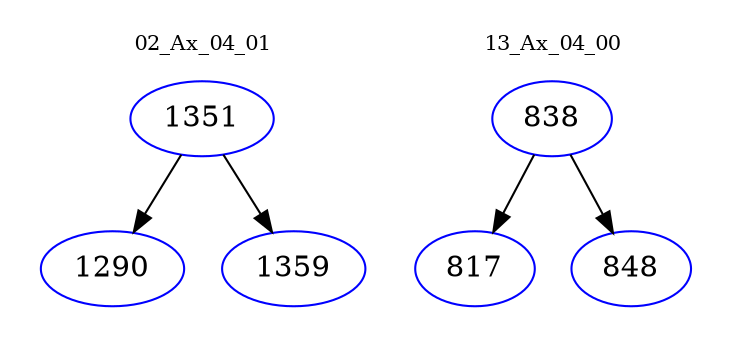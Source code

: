 digraph{
subgraph cluster_0 {
color = white
label = "02_Ax_04_01";
fontsize=10;
T0_1351 [label="1351", color="blue"]
T0_1351 -> T0_1290 [color="black"]
T0_1290 [label="1290", color="blue"]
T0_1351 -> T0_1359 [color="black"]
T0_1359 [label="1359", color="blue"]
}
subgraph cluster_1 {
color = white
label = "13_Ax_04_00";
fontsize=10;
T1_838 [label="838", color="blue"]
T1_838 -> T1_817 [color="black"]
T1_817 [label="817", color="blue"]
T1_838 -> T1_848 [color="black"]
T1_848 [label="848", color="blue"]
}
}
